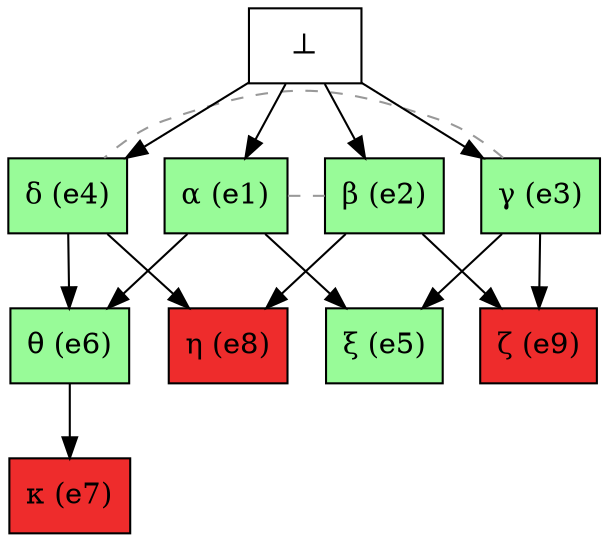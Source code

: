 digraph test {
  e1 -> e6;
  e1 -> e5;
  e2 -> e8;
  e2 -> e9;
  e3 -> e9;
  e3 -> e5;
  e4 -> e8;
  e4 -> e6;
  e6 -> e7;
  e0 -> e1;
  e0 -> e2;
  e0 -> e3;
  e0 -> e4;

//conflicts
  e1 -> e2 [arrowhead=none color=gray60 style=dashed constraint=false];
  e3 -> e4 [arrowhead=none color=gray60 style=dashed constraint=false];

  e1 [fillcolor=palegreen label="α (e1)" shape=box style=filled];
  e2 [fillcolor=palegreen label="β (e2)" shape=box style=filled];
  e3 [fillcolor=palegreen label="γ (e3)" shape=box style=filled];
  e4 [fillcolor=palegreen label="δ (e4)" shape=box style=filled];
  e5 [fillcolor=palegreen label="ξ (e5)" shape=box style=filled];
  e6 [fillcolor=palegreen label="θ (e6)" shape=box style=filled];
  e7 [fillcolor=firebrick2 label="κ (e7)" shape=box style=filled];
  e8 [fillcolor=firebrick2 label="η (e8)" shape=box style=filled];
  e9 [fillcolor=firebrick2 label="ζ (e9)" shape=box style=filled];
  e0 [fillcolor=white label="⊥" shape=box style=filled];
}
